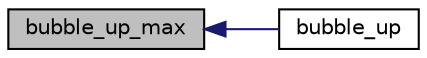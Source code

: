 digraph "bubble_up_max"
{
 // INTERACTIVE_SVG=YES
  edge [fontname="Helvetica",fontsize="10",labelfontname="Helvetica",labelfontsize="10"];
  node [fontname="Helvetica",fontsize="10",shape=record];
  rankdir="LR";
  Node1 [label="bubble_up_max",height=0.2,width=0.4,color="black", fillcolor="grey75", style="filled", fontcolor="black"];
  Node1 -> Node2 [dir="back",color="midnightblue",fontsize="10",style="solid",fontname="Helvetica"];
  Node2 [label="bubble_up",height=0.2,width=0.4,color="black", fillcolor="white", style="filled",URL="$d2/d49/mmheap_8h.html#af2012f5605ce75b93ef74cf51d50bc38"];
}
